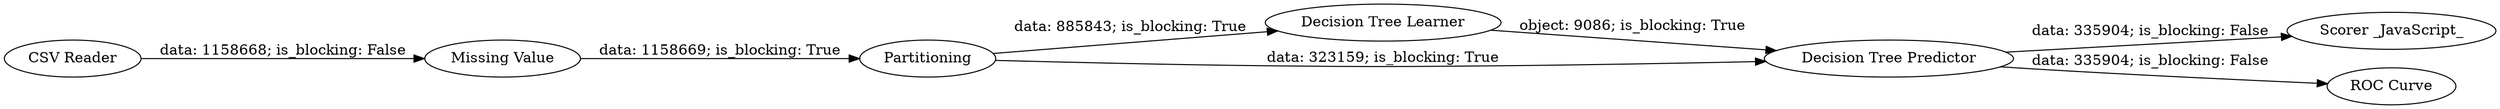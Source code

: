 digraph {
	"2170834084136588397_3" [label="Decision Tree Learner"]
	"2170834084136588397_1" [label="CSV Reader"]
	"2170834084136588397_4" [label="Decision Tree Predictor"]
	"2170834084136588397_6" [label="Missing Value"]
	"2170834084136588397_2" [label=Partitioning]
	"2170834084136588397_5" [label="Scorer _JavaScript_"]
	"2170834084136588397_7" [label="ROC Curve"]
	"2170834084136588397_4" -> "2170834084136588397_7" [label="data: 335904; is_blocking: False"]
	"2170834084136588397_2" -> "2170834084136588397_3" [label="data: 885843; is_blocking: True"]
	"2170834084136588397_6" -> "2170834084136588397_2" [label="data: 1158669; is_blocking: True"]
	"2170834084136588397_4" -> "2170834084136588397_5" [label="data: 335904; is_blocking: False"]
	"2170834084136588397_2" -> "2170834084136588397_4" [label="data: 323159; is_blocking: True"]
	"2170834084136588397_1" -> "2170834084136588397_6" [label="data: 1158668; is_blocking: False"]
	"2170834084136588397_3" -> "2170834084136588397_4" [label="object: 9086; is_blocking: True"]
	rankdir=LR
}
